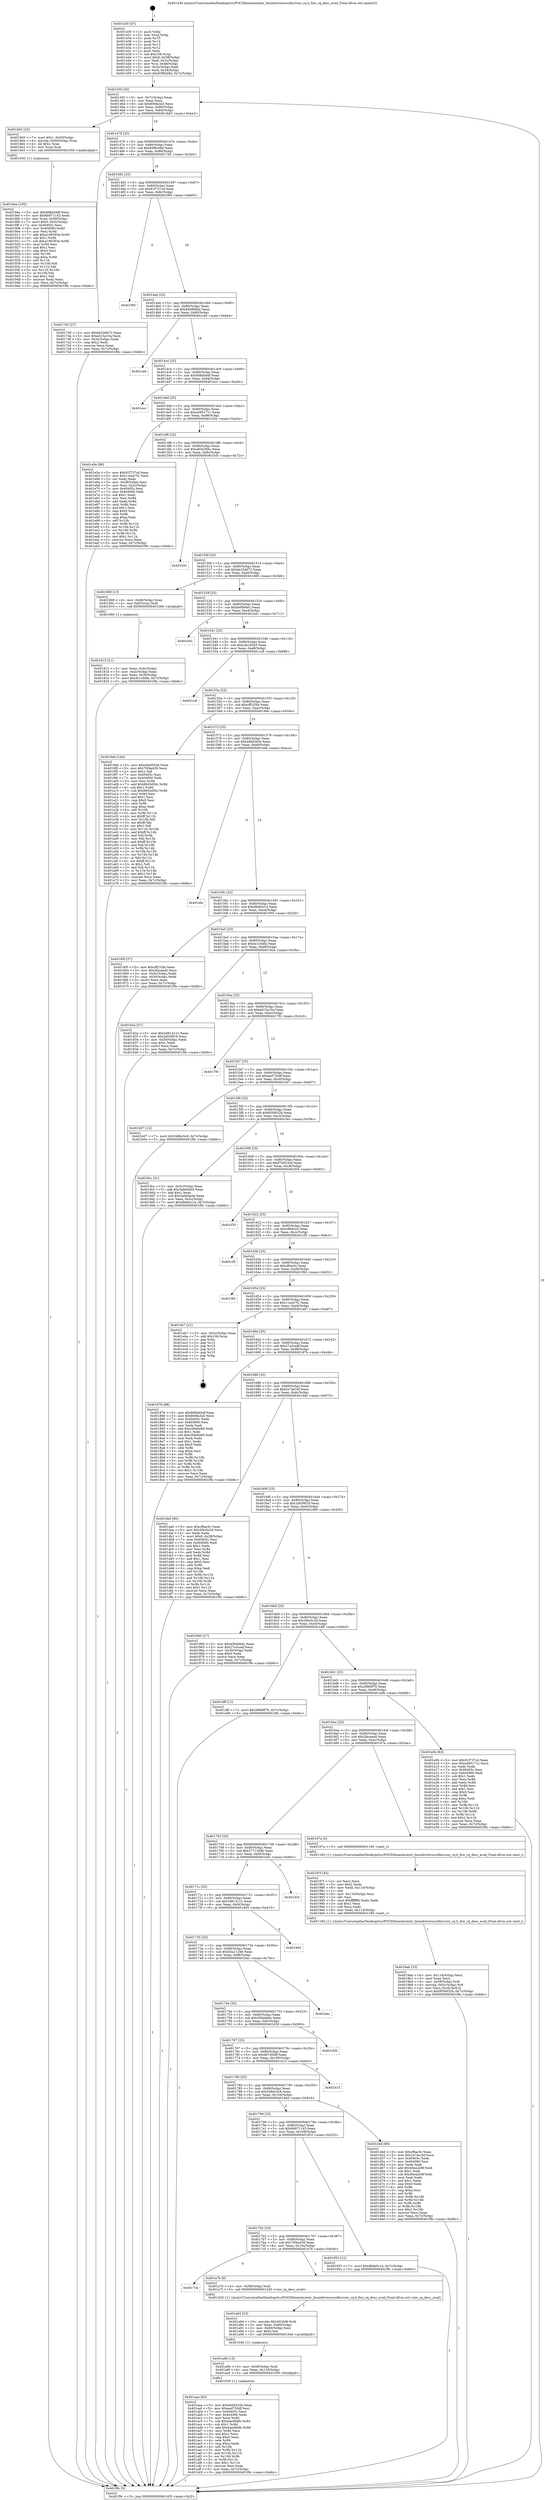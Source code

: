 digraph "0x401430" {
  label = "0x401430 (/mnt/c/Users/mathe/Desktop/tcc/POCII/binaries/extr_linuxdriversscsifnicvnic_rq.h_fnic_rq_desc_avail_Final-ollvm.out::main(0))"
  labelloc = "t"
  node[shape=record]

  Entry [label="",width=0.3,height=0.3,shape=circle,fillcolor=black,style=filled]
  "0x40145f" [label="{
     0x40145f [26]\l
     | [instrs]\l
     &nbsp;&nbsp;0x40145f \<+3\>: mov -0x7c(%rbp),%eax\l
     &nbsp;&nbsp;0x401462 \<+2\>: mov %eax,%ecx\l
     &nbsp;&nbsp;0x401464 \<+6\>: sub $0x806fa3a5,%ecx\l
     &nbsp;&nbsp;0x40146a \<+3\>: mov %eax,-0x80(%rbp)\l
     &nbsp;&nbsp;0x40146d \<+6\>: mov %ecx,-0x84(%rbp)\l
     &nbsp;&nbsp;0x401473 \<+6\>: je 00000000004018d3 \<main+0x4a3\>\l
  }"]
  "0x4018d3" [label="{
     0x4018d3 [23]\l
     | [instrs]\l
     &nbsp;&nbsp;0x4018d3 \<+7\>: movl $0x1,-0x50(%rbp)\l
     &nbsp;&nbsp;0x4018da \<+4\>: movslq -0x50(%rbp),%rax\l
     &nbsp;&nbsp;0x4018de \<+4\>: shl $0x2,%rax\l
     &nbsp;&nbsp;0x4018e2 \<+3\>: mov %rax,%rdi\l
     &nbsp;&nbsp;0x4018e5 \<+5\>: call 0000000000401050 \<malloc@plt\>\l
     | [calls]\l
     &nbsp;&nbsp;0x401050 \{1\} (unknown)\l
  }"]
  "0x401479" [label="{
     0x401479 [25]\l
     | [instrs]\l
     &nbsp;&nbsp;0x401479 \<+5\>: jmp 000000000040147e \<main+0x4e\>\l
     &nbsp;&nbsp;0x40147e \<+3\>: mov -0x80(%rbp),%eax\l
     &nbsp;&nbsp;0x401481 \<+5\>: sub $0x83f8cb8d,%eax\l
     &nbsp;&nbsp;0x401486 \<+6\>: mov %eax,-0x88(%rbp)\l
     &nbsp;&nbsp;0x40148c \<+6\>: je 00000000004017d5 \<main+0x3a5\>\l
  }"]
  Exit [label="",width=0.3,height=0.3,shape=circle,fillcolor=black,style=filled,peripheries=2]
  "0x4017d5" [label="{
     0x4017d5 [27]\l
     | [instrs]\l
     &nbsp;&nbsp;0x4017d5 \<+5\>: mov $0xbb33dd72,%eax\l
     &nbsp;&nbsp;0x4017da \<+5\>: mov $0xed15a10a,%ecx\l
     &nbsp;&nbsp;0x4017df \<+3\>: mov -0x34(%rbp),%edx\l
     &nbsp;&nbsp;0x4017e2 \<+3\>: cmp $0x2,%edx\l
     &nbsp;&nbsp;0x4017e5 \<+3\>: cmovne %ecx,%eax\l
     &nbsp;&nbsp;0x4017e8 \<+3\>: mov %eax,-0x7c(%rbp)\l
     &nbsp;&nbsp;0x4017eb \<+5\>: jmp 0000000000401f9c \<main+0xb6c\>\l
  }"]
  "0x401492" [label="{
     0x401492 [25]\l
     | [instrs]\l
     &nbsp;&nbsp;0x401492 \<+5\>: jmp 0000000000401497 \<main+0x67\>\l
     &nbsp;&nbsp;0x401497 \<+3\>: mov -0x80(%rbp),%eax\l
     &nbsp;&nbsp;0x40149a \<+5\>: sub $0x91f737cd,%eax\l
     &nbsp;&nbsp;0x40149f \<+6\>: mov %eax,-0x8c(%rbp)\l
     &nbsp;&nbsp;0x4014a5 \<+6\>: je 0000000000401f95 \<main+0xb65\>\l
  }"]
  "0x401f9c" [label="{
     0x401f9c [5]\l
     | [instrs]\l
     &nbsp;&nbsp;0x401f9c \<+5\>: jmp 000000000040145f \<main+0x2f\>\l
  }"]
  "0x401430" [label="{
     0x401430 [47]\l
     | [instrs]\l
     &nbsp;&nbsp;0x401430 \<+1\>: push %rbp\l
     &nbsp;&nbsp;0x401431 \<+3\>: mov %rsp,%rbp\l
     &nbsp;&nbsp;0x401434 \<+2\>: push %r15\l
     &nbsp;&nbsp;0x401436 \<+2\>: push %r14\l
     &nbsp;&nbsp;0x401438 \<+2\>: push %r13\l
     &nbsp;&nbsp;0x40143a \<+2\>: push %r12\l
     &nbsp;&nbsp;0x40143c \<+1\>: push %rbx\l
     &nbsp;&nbsp;0x40143d \<+7\>: sub $0x108,%rsp\l
     &nbsp;&nbsp;0x401444 \<+7\>: movl $0x0,-0x38(%rbp)\l
     &nbsp;&nbsp;0x40144b \<+3\>: mov %edi,-0x3c(%rbp)\l
     &nbsp;&nbsp;0x40144e \<+4\>: mov %rsi,-0x48(%rbp)\l
     &nbsp;&nbsp;0x401452 \<+3\>: mov -0x3c(%rbp),%edi\l
     &nbsp;&nbsp;0x401455 \<+3\>: mov %edi,-0x34(%rbp)\l
     &nbsp;&nbsp;0x401458 \<+7\>: movl $0x83f8cb8d,-0x7c(%rbp)\l
  }"]
  "0x401aaa" [label="{
     0x401aaa [93]\l
     | [instrs]\l
     &nbsp;&nbsp;0x401aaa \<+5\>: mov $0xd46d543e,%eax\l
     &nbsp;&nbsp;0x401aaf \<+5\>: mov $0xeed720df,%esi\l
     &nbsp;&nbsp;0x401ab4 \<+7\>: mov 0x40405c,%ecx\l
     &nbsp;&nbsp;0x401abb \<+7\>: mov 0x404060,%edx\l
     &nbsp;&nbsp;0x401ac2 \<+3\>: mov %ecx,%r8d\l
     &nbsp;&nbsp;0x401ac5 \<+7\>: sub $0x4aa46fdb,%r8d\l
     &nbsp;&nbsp;0x401acc \<+4\>: sub $0x1,%r8d\l
     &nbsp;&nbsp;0x401ad0 \<+7\>: add $0x4aa46fdb,%r8d\l
     &nbsp;&nbsp;0x401ad7 \<+4\>: imul %r8d,%ecx\l
     &nbsp;&nbsp;0x401adb \<+3\>: and $0x1,%ecx\l
     &nbsp;&nbsp;0x401ade \<+3\>: cmp $0x0,%ecx\l
     &nbsp;&nbsp;0x401ae1 \<+4\>: sete %r9b\l
     &nbsp;&nbsp;0x401ae5 \<+3\>: cmp $0xa,%edx\l
     &nbsp;&nbsp;0x401ae8 \<+4\>: setl %r10b\l
     &nbsp;&nbsp;0x401aec \<+3\>: mov %r9b,%r11b\l
     &nbsp;&nbsp;0x401aef \<+3\>: and %r10b,%r11b\l
     &nbsp;&nbsp;0x401af2 \<+3\>: xor %r10b,%r9b\l
     &nbsp;&nbsp;0x401af5 \<+3\>: or %r9b,%r11b\l
     &nbsp;&nbsp;0x401af8 \<+4\>: test $0x1,%r11b\l
     &nbsp;&nbsp;0x401afc \<+3\>: cmovne %esi,%eax\l
     &nbsp;&nbsp;0x401aff \<+3\>: mov %eax,-0x7c(%rbp)\l
     &nbsp;&nbsp;0x401b02 \<+5\>: jmp 0000000000401f9c \<main+0xb6c\>\l
  }"]
  "0x401f95" [label="{
     0x401f95\l
  }", style=dashed]
  "0x4014ab" [label="{
     0x4014ab [25]\l
     | [instrs]\l
     &nbsp;&nbsp;0x4014ab \<+5\>: jmp 00000000004014b0 \<main+0x80\>\l
     &nbsp;&nbsp;0x4014b0 \<+3\>: mov -0x80(%rbp),%eax\l
     &nbsp;&nbsp;0x4014b3 \<+5\>: sub $0x940d66dc,%eax\l
     &nbsp;&nbsp;0x4014b8 \<+6\>: mov %eax,-0x90(%rbp)\l
     &nbsp;&nbsp;0x4014be \<+6\>: je 0000000000401cd4 \<main+0x8a4\>\l
  }"]
  "0x401a9b" [label="{
     0x401a9b [15]\l
     | [instrs]\l
     &nbsp;&nbsp;0x401a9b \<+4\>: mov -0x58(%rbp),%rdi\l
     &nbsp;&nbsp;0x401a9f \<+6\>: mov %eax,-0x118(%rbp)\l
     &nbsp;&nbsp;0x401aa5 \<+5\>: call 0000000000401030 \<free@plt\>\l
     | [calls]\l
     &nbsp;&nbsp;0x401030 \{1\} (unknown)\l
  }"]
  "0x401cd4" [label="{
     0x401cd4\l
  }", style=dashed]
  "0x4014c4" [label="{
     0x4014c4 [25]\l
     | [instrs]\l
     &nbsp;&nbsp;0x4014c4 \<+5\>: jmp 00000000004014c9 \<main+0x99\>\l
     &nbsp;&nbsp;0x4014c9 \<+3\>: mov -0x80(%rbp),%eax\l
     &nbsp;&nbsp;0x4014cc \<+5\>: sub $0x9d8dd4df,%eax\l
     &nbsp;&nbsp;0x4014d1 \<+6\>: mov %eax,-0x94(%rbp)\l
     &nbsp;&nbsp;0x4014d7 \<+6\>: je 0000000000401ecc \<main+0xa9c\>\l
  }"]
  "0x401a84" [label="{
     0x401a84 [23]\l
     | [instrs]\l
     &nbsp;&nbsp;0x401a84 \<+10\>: movabs $0x4020d6,%rdi\l
     &nbsp;&nbsp;0x401a8e \<+3\>: mov %eax,-0x60(%rbp)\l
     &nbsp;&nbsp;0x401a91 \<+3\>: mov -0x60(%rbp),%esi\l
     &nbsp;&nbsp;0x401a94 \<+2\>: mov $0x0,%al\l
     &nbsp;&nbsp;0x401a96 \<+5\>: call 0000000000401040 \<printf@plt\>\l
     | [calls]\l
     &nbsp;&nbsp;0x401040 \{1\} (unknown)\l
  }"]
  "0x401ecc" [label="{
     0x401ecc\l
  }", style=dashed]
  "0x4014dd" [label="{
     0x4014dd [25]\l
     | [instrs]\l
     &nbsp;&nbsp;0x4014dd \<+5\>: jmp 00000000004014e2 \<main+0xb2\>\l
     &nbsp;&nbsp;0x4014e2 \<+3\>: mov -0x80(%rbp),%eax\l
     &nbsp;&nbsp;0x4014e5 \<+5\>: sub $0xa585171c,%eax\l
     &nbsp;&nbsp;0x4014ea \<+6\>: mov %eax,-0x98(%rbp)\l
     &nbsp;&nbsp;0x4014f0 \<+6\>: je 0000000000401e5e \<main+0xa2e\>\l
  }"]
  "0x4017cb" [label="{
     0x4017cb\l
  }", style=dashed]
  "0x401e5e" [label="{
     0x401e5e [89]\l
     | [instrs]\l
     &nbsp;&nbsp;0x401e5e \<+5\>: mov $0x91f737cd,%eax\l
     &nbsp;&nbsp;0x401e63 \<+5\>: mov $0x11ea47f1,%ecx\l
     &nbsp;&nbsp;0x401e68 \<+2\>: xor %edx,%edx\l
     &nbsp;&nbsp;0x401e6a \<+3\>: mov -0x38(%rbp),%esi\l
     &nbsp;&nbsp;0x401e6d \<+3\>: mov %esi,-0x2c(%rbp)\l
     &nbsp;&nbsp;0x401e70 \<+7\>: mov 0x40405c,%esi\l
     &nbsp;&nbsp;0x401e77 \<+7\>: mov 0x404060,%edi\l
     &nbsp;&nbsp;0x401e7e \<+3\>: sub $0x1,%edx\l
     &nbsp;&nbsp;0x401e81 \<+3\>: mov %esi,%r8d\l
     &nbsp;&nbsp;0x401e84 \<+3\>: add %edx,%r8d\l
     &nbsp;&nbsp;0x401e87 \<+4\>: imul %r8d,%esi\l
     &nbsp;&nbsp;0x401e8b \<+3\>: and $0x1,%esi\l
     &nbsp;&nbsp;0x401e8e \<+3\>: cmp $0x0,%esi\l
     &nbsp;&nbsp;0x401e91 \<+4\>: sete %r9b\l
     &nbsp;&nbsp;0x401e95 \<+3\>: cmp $0xa,%edi\l
     &nbsp;&nbsp;0x401e98 \<+4\>: setl %r10b\l
     &nbsp;&nbsp;0x401e9c \<+3\>: mov %r9b,%r11b\l
     &nbsp;&nbsp;0x401e9f \<+3\>: and %r10b,%r11b\l
     &nbsp;&nbsp;0x401ea2 \<+3\>: xor %r10b,%r9b\l
     &nbsp;&nbsp;0x401ea5 \<+3\>: or %r9b,%r11b\l
     &nbsp;&nbsp;0x401ea8 \<+4\>: test $0x1,%r11b\l
     &nbsp;&nbsp;0x401eac \<+3\>: cmovne %ecx,%eax\l
     &nbsp;&nbsp;0x401eaf \<+3\>: mov %eax,-0x7c(%rbp)\l
     &nbsp;&nbsp;0x401eb2 \<+5\>: jmp 0000000000401f9c \<main+0xb6c\>\l
  }"]
  "0x4014f6" [label="{
     0x4014f6 [25]\l
     | [instrs]\l
     &nbsp;&nbsp;0x4014f6 \<+5\>: jmp 00000000004014fb \<main+0xcb\>\l
     &nbsp;&nbsp;0x4014fb \<+3\>: mov -0x80(%rbp),%eax\l
     &nbsp;&nbsp;0x4014fe \<+5\>: sub $0xa83b266c,%eax\l
     &nbsp;&nbsp;0x401503 \<+6\>: mov %eax,-0x9c(%rbp)\l
     &nbsp;&nbsp;0x401509 \<+6\>: je 0000000000401b5c \<main+0x72c\>\l
  }"]
  "0x401a7b" [label="{
     0x401a7b [9]\l
     | [instrs]\l
     &nbsp;&nbsp;0x401a7b \<+4\>: mov -0x58(%rbp),%rdi\l
     &nbsp;&nbsp;0x401a7f \<+5\>: call 0000000000401420 \<vnic_rq_desc_avail\>\l
     | [calls]\l
     &nbsp;&nbsp;0x401420 \{1\} (/mnt/c/Users/mathe/Desktop/tcc/POCII/binaries/extr_linuxdriversscsifnicvnic_rq.h_fnic_rq_desc_avail_Final-ollvm.out::vnic_rq_desc_avail)\l
  }"]
  "0x401b5c" [label="{
     0x401b5c\l
  }", style=dashed]
  "0x40150f" [label="{
     0x40150f [25]\l
     | [instrs]\l
     &nbsp;&nbsp;0x40150f \<+5\>: jmp 0000000000401514 \<main+0xe4\>\l
     &nbsp;&nbsp;0x401514 \<+3\>: mov -0x80(%rbp),%eax\l
     &nbsp;&nbsp;0x401517 \<+5\>: sub $0xbb33dd72,%eax\l
     &nbsp;&nbsp;0x40151c \<+6\>: mov %eax,-0xa0(%rbp)\l
     &nbsp;&nbsp;0x401522 \<+6\>: je 0000000000401808 \<main+0x3d8\>\l
  }"]
  "0x4019ab" [label="{
     0x4019ab [33]\l
     | [instrs]\l
     &nbsp;&nbsp;0x4019ab \<+6\>: mov -0x114(%rbp),%ecx\l
     &nbsp;&nbsp;0x4019b1 \<+3\>: imul %eax,%ecx\l
     &nbsp;&nbsp;0x4019b4 \<+4\>: mov -0x58(%rbp),%rdi\l
     &nbsp;&nbsp;0x4019b8 \<+4\>: movslq -0x5c(%rbp),%r8\l
     &nbsp;&nbsp;0x4019bc \<+4\>: mov %ecx,(%rdi,%r8,4)\l
     &nbsp;&nbsp;0x4019c0 \<+7\>: movl $0xf050632b,-0x7c(%rbp)\l
     &nbsp;&nbsp;0x4019c7 \<+5\>: jmp 0000000000401f9c \<main+0xb6c\>\l
  }"]
  "0x401808" [label="{
     0x401808 [13]\l
     | [instrs]\l
     &nbsp;&nbsp;0x401808 \<+4\>: mov -0x48(%rbp),%rax\l
     &nbsp;&nbsp;0x40180c \<+4\>: mov 0x8(%rax),%rdi\l
     &nbsp;&nbsp;0x401810 \<+5\>: call 0000000000401060 \<atoi@plt\>\l
     | [calls]\l
     &nbsp;&nbsp;0x401060 \{1\} (unknown)\l
  }"]
  "0x401528" [label="{
     0x401528 [25]\l
     | [instrs]\l
     &nbsp;&nbsp;0x401528 \<+5\>: jmp 000000000040152d \<main+0xfd\>\l
     &nbsp;&nbsp;0x40152d \<+3\>: mov -0x80(%rbp),%eax\l
     &nbsp;&nbsp;0x401530 \<+5\>: sub $0xbef684e1,%eax\l
     &nbsp;&nbsp;0x401535 \<+6\>: mov %eax,-0xa4(%rbp)\l
     &nbsp;&nbsp;0x40153b \<+6\>: je 0000000000401b41 \<main+0x711\>\l
  }"]
  "0x401815" [label="{
     0x401815 [21]\l
     | [instrs]\l
     &nbsp;&nbsp;0x401815 \<+3\>: mov %eax,-0x4c(%rbp)\l
     &nbsp;&nbsp;0x401818 \<+3\>: mov -0x4c(%rbp),%eax\l
     &nbsp;&nbsp;0x40181b \<+3\>: mov %eax,-0x30(%rbp)\l
     &nbsp;&nbsp;0x40181e \<+7\>: movl $0xdc1c0dfa,-0x7c(%rbp)\l
     &nbsp;&nbsp;0x401825 \<+5\>: jmp 0000000000401f9c \<main+0xb6c\>\l
  }"]
  "0x40197f" [label="{
     0x40197f [44]\l
     | [instrs]\l
     &nbsp;&nbsp;0x40197f \<+2\>: xor %ecx,%ecx\l
     &nbsp;&nbsp;0x401981 \<+5\>: mov $0x2,%edx\l
     &nbsp;&nbsp;0x401986 \<+6\>: mov %edx,-0x110(%rbp)\l
     &nbsp;&nbsp;0x40198c \<+1\>: cltd\l
     &nbsp;&nbsp;0x40198d \<+6\>: mov -0x110(%rbp),%esi\l
     &nbsp;&nbsp;0x401993 \<+2\>: idiv %esi\l
     &nbsp;&nbsp;0x401995 \<+6\>: imul $0xfffffffe,%edx,%edx\l
     &nbsp;&nbsp;0x40199b \<+3\>: sub $0x1,%ecx\l
     &nbsp;&nbsp;0x40199e \<+2\>: sub %ecx,%edx\l
     &nbsp;&nbsp;0x4019a0 \<+6\>: mov %edx,-0x114(%rbp)\l
     &nbsp;&nbsp;0x4019a6 \<+5\>: call 0000000000401160 \<next_i\>\l
     | [calls]\l
     &nbsp;&nbsp;0x401160 \{1\} (/mnt/c/Users/mathe/Desktop/tcc/POCII/binaries/extr_linuxdriversscsifnicvnic_rq.h_fnic_rq_desc_avail_Final-ollvm.out::next_i)\l
  }"]
  "0x401b41" [label="{
     0x401b41\l
  }", style=dashed]
  "0x401541" [label="{
     0x401541 [25]\l
     | [instrs]\l
     &nbsp;&nbsp;0x401541 \<+5\>: jmp 0000000000401546 \<main+0x116\>\l
     &nbsp;&nbsp;0x401546 \<+3\>: mov -0x80(%rbp),%eax\l
     &nbsp;&nbsp;0x401549 \<+5\>: sub $0xcda182e5,%eax\l
     &nbsp;&nbsp;0x40154e \<+6\>: mov %eax,-0xa8(%rbp)\l
     &nbsp;&nbsp;0x401554 \<+6\>: je 0000000000401cc8 \<main+0x898\>\l
  }"]
  "0x4017b2" [label="{
     0x4017b2 [25]\l
     | [instrs]\l
     &nbsp;&nbsp;0x4017b2 \<+5\>: jmp 00000000004017b7 \<main+0x387\>\l
     &nbsp;&nbsp;0x4017b7 \<+3\>: mov -0x80(%rbp),%eax\l
     &nbsp;&nbsp;0x4017ba \<+5\>: sub $0x70f4e439,%eax\l
     &nbsp;&nbsp;0x4017bf \<+6\>: mov %eax,-0x10c(%rbp)\l
     &nbsp;&nbsp;0x4017c5 \<+6\>: je 0000000000401a7b \<main+0x64b\>\l
  }"]
  "0x401cc8" [label="{
     0x401cc8\l
  }", style=dashed]
  "0x40155a" [label="{
     0x40155a [25]\l
     | [instrs]\l
     &nbsp;&nbsp;0x40155a \<+5\>: jmp 000000000040155f \<main+0x12f\>\l
     &nbsp;&nbsp;0x40155f \<+3\>: mov -0x80(%rbp),%eax\l
     &nbsp;&nbsp;0x401562 \<+5\>: sub $0xcff233fa,%eax\l
     &nbsp;&nbsp;0x401567 \<+6\>: mov %eax,-0xac(%rbp)\l
     &nbsp;&nbsp;0x40156d \<+6\>: je 00000000004019eb \<main+0x5bb\>\l
  }"]
  "0x401953" [label="{
     0x401953 [12]\l
     | [instrs]\l
     &nbsp;&nbsp;0x401953 \<+7\>: movl $0xd8de0c14,-0x7c(%rbp)\l
     &nbsp;&nbsp;0x40195a \<+5\>: jmp 0000000000401f9c \<main+0xb6c\>\l
  }"]
  "0x4019eb" [label="{
     0x4019eb [144]\l
     | [instrs]\l
     &nbsp;&nbsp;0x4019eb \<+5\>: mov $0xd46d543e,%eax\l
     &nbsp;&nbsp;0x4019f0 \<+5\>: mov $0x70f4e439,%ecx\l
     &nbsp;&nbsp;0x4019f5 \<+2\>: mov $0x1,%dl\l
     &nbsp;&nbsp;0x4019f7 \<+7\>: mov 0x40405c,%esi\l
     &nbsp;&nbsp;0x4019fe \<+7\>: mov 0x404060,%edi\l
     &nbsp;&nbsp;0x401a05 \<+3\>: mov %esi,%r8d\l
     &nbsp;&nbsp;0x401a08 \<+7\>: add $0x8845d50c,%r8d\l
     &nbsp;&nbsp;0x401a0f \<+4\>: sub $0x1,%r8d\l
     &nbsp;&nbsp;0x401a13 \<+7\>: sub $0x8845d50c,%r8d\l
     &nbsp;&nbsp;0x401a1a \<+4\>: imul %r8d,%esi\l
     &nbsp;&nbsp;0x401a1e \<+3\>: and $0x1,%esi\l
     &nbsp;&nbsp;0x401a21 \<+3\>: cmp $0x0,%esi\l
     &nbsp;&nbsp;0x401a24 \<+4\>: sete %r9b\l
     &nbsp;&nbsp;0x401a28 \<+3\>: cmp $0xa,%edi\l
     &nbsp;&nbsp;0x401a2b \<+4\>: setl %r10b\l
     &nbsp;&nbsp;0x401a2f \<+3\>: mov %r9b,%r11b\l
     &nbsp;&nbsp;0x401a32 \<+4\>: xor $0xff,%r11b\l
     &nbsp;&nbsp;0x401a36 \<+3\>: mov %r10b,%bl\l
     &nbsp;&nbsp;0x401a39 \<+3\>: xor $0xff,%bl\l
     &nbsp;&nbsp;0x401a3c \<+3\>: xor $0x1,%dl\l
     &nbsp;&nbsp;0x401a3f \<+3\>: mov %r11b,%r14b\l
     &nbsp;&nbsp;0x401a42 \<+4\>: and $0xff,%r14b\l
     &nbsp;&nbsp;0x401a46 \<+3\>: and %dl,%r9b\l
     &nbsp;&nbsp;0x401a49 \<+3\>: mov %bl,%r15b\l
     &nbsp;&nbsp;0x401a4c \<+4\>: and $0xff,%r15b\l
     &nbsp;&nbsp;0x401a50 \<+3\>: and %dl,%r10b\l
     &nbsp;&nbsp;0x401a53 \<+3\>: or %r9b,%r14b\l
     &nbsp;&nbsp;0x401a56 \<+3\>: or %r10b,%r15b\l
     &nbsp;&nbsp;0x401a59 \<+3\>: xor %r15b,%r14b\l
     &nbsp;&nbsp;0x401a5c \<+3\>: or %bl,%r11b\l
     &nbsp;&nbsp;0x401a5f \<+4\>: xor $0xff,%r11b\l
     &nbsp;&nbsp;0x401a63 \<+3\>: or $0x1,%dl\l
     &nbsp;&nbsp;0x401a66 \<+3\>: and %dl,%r11b\l
     &nbsp;&nbsp;0x401a69 \<+3\>: or %r11b,%r14b\l
     &nbsp;&nbsp;0x401a6c \<+4\>: test $0x1,%r14b\l
     &nbsp;&nbsp;0x401a70 \<+3\>: cmovne %ecx,%eax\l
     &nbsp;&nbsp;0x401a73 \<+3\>: mov %eax,-0x7c(%rbp)\l
     &nbsp;&nbsp;0x401a76 \<+5\>: jmp 0000000000401f9c \<main+0xb6c\>\l
  }"]
  "0x401573" [label="{
     0x401573 [25]\l
     | [instrs]\l
     &nbsp;&nbsp;0x401573 \<+5\>: jmp 0000000000401578 \<main+0x148\>\l
     &nbsp;&nbsp;0x401578 \<+3\>: mov -0x80(%rbp),%eax\l
     &nbsp;&nbsp;0x40157b \<+5\>: sub $0xd46d543e,%eax\l
     &nbsp;&nbsp;0x401580 \<+6\>: mov %eax,-0xb0(%rbp)\l
     &nbsp;&nbsp;0x401586 \<+6\>: je 0000000000401efa \<main+0xaca\>\l
  }"]
  "0x401799" [label="{
     0x401799 [25]\l
     | [instrs]\l
     &nbsp;&nbsp;0x401799 \<+5\>: jmp 000000000040179e \<main+0x36e\>\l
     &nbsp;&nbsp;0x40179e \<+3\>: mov -0x80(%rbp),%eax\l
     &nbsp;&nbsp;0x4017a1 \<+5\>: sub $0x6b971143,%eax\l
     &nbsp;&nbsp;0x4017a6 \<+6\>: mov %eax,-0x108(%rbp)\l
     &nbsp;&nbsp;0x4017ac \<+6\>: je 0000000000401953 \<main+0x523\>\l
  }"]
  "0x401efa" [label="{
     0x401efa\l
  }", style=dashed]
  "0x40158c" [label="{
     0x40158c [25]\l
     | [instrs]\l
     &nbsp;&nbsp;0x40158c \<+5\>: jmp 0000000000401591 \<main+0x161\>\l
     &nbsp;&nbsp;0x401591 \<+3\>: mov -0x80(%rbp),%eax\l
     &nbsp;&nbsp;0x401594 \<+5\>: sub $0xd8de0c14,%eax\l
     &nbsp;&nbsp;0x401599 \<+6\>: mov %eax,-0xb4(%rbp)\l
     &nbsp;&nbsp;0x40159f \<+6\>: je 000000000040195f \<main+0x52f\>\l
  }"]
  "0x401d4d" [label="{
     0x401d4d [88]\l
     | [instrs]\l
     &nbsp;&nbsp;0x401d4d \<+5\>: mov $0xcf6ac0c,%eax\l
     &nbsp;&nbsp;0x401d52 \<+5\>: mov $0x2a74e1bf,%ecx\l
     &nbsp;&nbsp;0x401d57 \<+7\>: mov 0x40405c,%edx\l
     &nbsp;&nbsp;0x401d5e \<+7\>: mov 0x404060,%esi\l
     &nbsp;&nbsp;0x401d65 \<+2\>: mov %edx,%edi\l
     &nbsp;&nbsp;0x401d67 \<+6\>: add $0x40ea2e9f,%edi\l
     &nbsp;&nbsp;0x401d6d \<+3\>: sub $0x1,%edi\l
     &nbsp;&nbsp;0x401d70 \<+6\>: sub $0x40ea2e9f,%edi\l
     &nbsp;&nbsp;0x401d76 \<+3\>: imul %edi,%edx\l
     &nbsp;&nbsp;0x401d79 \<+3\>: and $0x1,%edx\l
     &nbsp;&nbsp;0x401d7c \<+3\>: cmp $0x0,%edx\l
     &nbsp;&nbsp;0x401d7f \<+4\>: sete %r8b\l
     &nbsp;&nbsp;0x401d83 \<+3\>: cmp $0xa,%esi\l
     &nbsp;&nbsp;0x401d86 \<+4\>: setl %r9b\l
     &nbsp;&nbsp;0x401d8a \<+3\>: mov %r8b,%r10b\l
     &nbsp;&nbsp;0x401d8d \<+3\>: and %r9b,%r10b\l
     &nbsp;&nbsp;0x401d90 \<+3\>: xor %r9b,%r8b\l
     &nbsp;&nbsp;0x401d93 \<+3\>: or %r8b,%r10b\l
     &nbsp;&nbsp;0x401d96 \<+4\>: test $0x1,%r10b\l
     &nbsp;&nbsp;0x401d9a \<+3\>: cmovne %ecx,%eax\l
     &nbsp;&nbsp;0x401d9d \<+3\>: mov %eax,-0x7c(%rbp)\l
     &nbsp;&nbsp;0x401da0 \<+5\>: jmp 0000000000401f9c \<main+0xb6c\>\l
  }"]
  "0x40195f" [label="{
     0x40195f [27]\l
     | [instrs]\l
     &nbsp;&nbsp;0x40195f \<+5\>: mov $0xcff233fa,%eax\l
     &nbsp;&nbsp;0x401964 \<+5\>: mov $0x2facaea0,%ecx\l
     &nbsp;&nbsp;0x401969 \<+3\>: mov -0x5c(%rbp),%edx\l
     &nbsp;&nbsp;0x40196c \<+3\>: cmp -0x50(%rbp),%edx\l
     &nbsp;&nbsp;0x40196f \<+3\>: cmovl %ecx,%eax\l
     &nbsp;&nbsp;0x401972 \<+3\>: mov %eax,-0x7c(%rbp)\l
     &nbsp;&nbsp;0x401975 \<+5\>: jmp 0000000000401f9c \<main+0xb6c\>\l
  }"]
  "0x4015a5" [label="{
     0x4015a5 [25]\l
     | [instrs]\l
     &nbsp;&nbsp;0x4015a5 \<+5\>: jmp 00000000004015aa \<main+0x17a\>\l
     &nbsp;&nbsp;0x4015aa \<+3\>: mov -0x80(%rbp),%eax\l
     &nbsp;&nbsp;0x4015ad \<+5\>: sub $0xdc1c0dfa,%eax\l
     &nbsp;&nbsp;0x4015b2 \<+6\>: mov %eax,-0xb8(%rbp)\l
     &nbsp;&nbsp;0x4015b8 \<+6\>: je 000000000040182a \<main+0x3fa\>\l
  }"]
  "0x401780" [label="{
     0x401780 [25]\l
     | [instrs]\l
     &nbsp;&nbsp;0x401780 \<+5\>: jmp 0000000000401785 \<main+0x355\>\l
     &nbsp;&nbsp;0x401785 \<+3\>: mov -0x80(%rbp),%eax\l
     &nbsp;&nbsp;0x401788 \<+5\>: sub $0x548bc5c8,%eax\l
     &nbsp;&nbsp;0x40178d \<+6\>: mov %eax,-0x104(%rbp)\l
     &nbsp;&nbsp;0x401793 \<+6\>: je 0000000000401d4d \<main+0x91d\>\l
  }"]
  "0x40182a" [label="{
     0x40182a [27]\l
     | [instrs]\l
     &nbsp;&nbsp;0x40182a \<+5\>: mov $0x3d814121,%eax\l
     &nbsp;&nbsp;0x40182f \<+5\>: mov $0x2d038f19,%ecx\l
     &nbsp;&nbsp;0x401834 \<+3\>: mov -0x30(%rbp),%edx\l
     &nbsp;&nbsp;0x401837 \<+3\>: cmp $0x1,%edx\l
     &nbsp;&nbsp;0x40183a \<+3\>: cmovl %ecx,%eax\l
     &nbsp;&nbsp;0x40183d \<+3\>: mov %eax,-0x7c(%rbp)\l
     &nbsp;&nbsp;0x401840 \<+5\>: jmp 0000000000401f9c \<main+0xb6c\>\l
  }"]
  "0x4015be" [label="{
     0x4015be [25]\l
     | [instrs]\l
     &nbsp;&nbsp;0x4015be \<+5\>: jmp 00000000004015c3 \<main+0x193\>\l
     &nbsp;&nbsp;0x4015c3 \<+3\>: mov -0x80(%rbp),%eax\l
     &nbsp;&nbsp;0x4015c6 \<+5\>: sub $0xed15a10a,%eax\l
     &nbsp;&nbsp;0x4015cb \<+6\>: mov %eax,-0xbc(%rbp)\l
     &nbsp;&nbsp;0x4015d1 \<+6\>: je 00000000004017f0 \<main+0x3c0\>\l
  }"]
  "0x401b13" [label="{
     0x401b13\l
  }", style=dashed]
  "0x4017f0" [label="{
     0x4017f0\l
  }", style=dashed]
  "0x4015d7" [label="{
     0x4015d7 [25]\l
     | [instrs]\l
     &nbsp;&nbsp;0x4015d7 \<+5\>: jmp 00000000004015dc \<main+0x1ac\>\l
     &nbsp;&nbsp;0x4015dc \<+3\>: mov -0x80(%rbp),%eax\l
     &nbsp;&nbsp;0x4015df \<+5\>: sub $0xeed720df,%eax\l
     &nbsp;&nbsp;0x4015e4 \<+6\>: mov %eax,-0xc0(%rbp)\l
     &nbsp;&nbsp;0x4015ea \<+6\>: je 0000000000401b07 \<main+0x6d7\>\l
  }"]
  "0x401767" [label="{
     0x401767 [25]\l
     | [instrs]\l
     &nbsp;&nbsp;0x401767 \<+5\>: jmp 000000000040176c \<main+0x33c\>\l
     &nbsp;&nbsp;0x40176c \<+3\>: mov -0x80(%rbp),%eax\l
     &nbsp;&nbsp;0x40176f \<+5\>: sub $0x4674f28f,%eax\l
     &nbsp;&nbsp;0x401774 \<+6\>: mov %eax,-0x100(%rbp)\l
     &nbsp;&nbsp;0x40177a \<+6\>: je 0000000000401b13 \<main+0x6e3\>\l
  }"]
  "0x401b07" [label="{
     0x401b07 [12]\l
     | [instrs]\l
     &nbsp;&nbsp;0x401b07 \<+7\>: movl $0x548bc5c8,-0x7c(%rbp)\l
     &nbsp;&nbsp;0x401b0e \<+5\>: jmp 0000000000401f9c \<main+0xb6c\>\l
  }"]
  "0x4015f0" [label="{
     0x4015f0 [25]\l
     | [instrs]\l
     &nbsp;&nbsp;0x4015f0 \<+5\>: jmp 00000000004015f5 \<main+0x1c5\>\l
     &nbsp;&nbsp;0x4015f5 \<+3\>: mov -0x80(%rbp),%eax\l
     &nbsp;&nbsp;0x4015f8 \<+5\>: sub $0xf050632b,%eax\l
     &nbsp;&nbsp;0x4015fd \<+6\>: mov %eax,-0xc4(%rbp)\l
     &nbsp;&nbsp;0x401603 \<+6\>: je 00000000004019cc \<main+0x59c\>\l
  }"]
  "0x401d30" [label="{
     0x401d30\l
  }", style=dashed]
  "0x4019cc" [label="{
     0x4019cc [31]\l
     | [instrs]\l
     &nbsp;&nbsp;0x4019cc \<+3\>: mov -0x5c(%rbp),%eax\l
     &nbsp;&nbsp;0x4019cf \<+5\>: add $0x3a6b0a0d,%eax\l
     &nbsp;&nbsp;0x4019d4 \<+3\>: add $0x1,%eax\l
     &nbsp;&nbsp;0x4019d7 \<+5\>: sub $0x3a6b0a0d,%eax\l
     &nbsp;&nbsp;0x4019dc \<+3\>: mov %eax,-0x5c(%rbp)\l
     &nbsp;&nbsp;0x4019df \<+7\>: movl $0xd8de0c14,-0x7c(%rbp)\l
     &nbsp;&nbsp;0x4019e6 \<+5\>: jmp 0000000000401f9c \<main+0xb6c\>\l
  }"]
  "0x401609" [label="{
     0x401609 [25]\l
     | [instrs]\l
     &nbsp;&nbsp;0x401609 \<+5\>: jmp 000000000040160e \<main+0x1de\>\l
     &nbsp;&nbsp;0x40160e \<+3\>: mov -0x80(%rbp),%eax\l
     &nbsp;&nbsp;0x401611 \<+5\>: sub $0xf7b923cd,%eax\l
     &nbsp;&nbsp;0x401616 \<+6\>: mov %eax,-0xc8(%rbp)\l
     &nbsp;&nbsp;0x40161c \<+6\>: je 0000000000401f35 \<main+0xb05\>\l
  }"]
  "0x40174e" [label="{
     0x40174e [25]\l
     | [instrs]\l
     &nbsp;&nbsp;0x40174e \<+5\>: jmp 0000000000401753 \<main+0x323\>\l
     &nbsp;&nbsp;0x401753 \<+3\>: mov -0x80(%rbp),%eax\l
     &nbsp;&nbsp;0x401756 \<+5\>: sub $0x45bdde6c,%eax\l
     &nbsp;&nbsp;0x40175b \<+6\>: mov %eax,-0xfc(%rbp)\l
     &nbsp;&nbsp;0x401761 \<+6\>: je 0000000000401d30 \<main+0x900\>\l
  }"]
  "0x401f35" [label="{
     0x401f35\l
  }", style=dashed]
  "0x401622" [label="{
     0x401622 [25]\l
     | [instrs]\l
     &nbsp;&nbsp;0x401622 \<+5\>: jmp 0000000000401627 \<main+0x1f7\>\l
     &nbsp;&nbsp;0x401627 \<+3\>: mov -0x80(%rbp),%eax\l
     &nbsp;&nbsp;0x40162a \<+5\>: sub $0xc884c2d,%eax\l
     &nbsp;&nbsp;0x40162f \<+6\>: mov %eax,-0xcc(%rbp)\l
     &nbsp;&nbsp;0x401635 \<+6\>: je 0000000000401cf5 \<main+0x8c5\>\l
  }"]
  "0x401bec" [label="{
     0x401bec\l
  }", style=dashed]
  "0x401cf5" [label="{
     0x401cf5\l
  }", style=dashed]
  "0x40163b" [label="{
     0x40163b [25]\l
     | [instrs]\l
     &nbsp;&nbsp;0x40163b \<+5\>: jmp 0000000000401640 \<main+0x210\>\l
     &nbsp;&nbsp;0x401640 \<+3\>: mov -0x80(%rbp),%eax\l
     &nbsp;&nbsp;0x401643 \<+5\>: sub $0xcf6ac0c,%eax\l
     &nbsp;&nbsp;0x401648 \<+6\>: mov %eax,-0xd0(%rbp)\l
     &nbsp;&nbsp;0x40164e \<+6\>: je 0000000000401f82 \<main+0xb52\>\l
  }"]
  "0x401735" [label="{
     0x401735 [25]\l
     | [instrs]\l
     &nbsp;&nbsp;0x401735 \<+5\>: jmp 000000000040173a \<main+0x30a\>\l
     &nbsp;&nbsp;0x40173a \<+3\>: mov -0x80(%rbp),%eax\l
     &nbsp;&nbsp;0x40173d \<+5\>: sub $0x45a11246,%eax\l
     &nbsp;&nbsp;0x401742 \<+6\>: mov %eax,-0xf8(%rbp)\l
     &nbsp;&nbsp;0x401748 \<+6\>: je 0000000000401bec \<main+0x7bc\>\l
  }"]
  "0x401f82" [label="{
     0x401f82\l
  }", style=dashed]
  "0x401654" [label="{
     0x401654 [25]\l
     | [instrs]\l
     &nbsp;&nbsp;0x401654 \<+5\>: jmp 0000000000401659 \<main+0x229\>\l
     &nbsp;&nbsp;0x401659 \<+3\>: mov -0x80(%rbp),%eax\l
     &nbsp;&nbsp;0x40165c \<+5\>: sub $0x11ea47f1,%eax\l
     &nbsp;&nbsp;0x401661 \<+6\>: mov %eax,-0xd4(%rbp)\l
     &nbsp;&nbsp;0x401667 \<+6\>: je 0000000000401eb7 \<main+0xa87\>\l
  }"]
  "0x401845" [label="{
     0x401845\l
  }", style=dashed]
  "0x401eb7" [label="{
     0x401eb7 [21]\l
     | [instrs]\l
     &nbsp;&nbsp;0x401eb7 \<+3\>: mov -0x2c(%rbp),%eax\l
     &nbsp;&nbsp;0x401eba \<+7\>: add $0x108,%rsp\l
     &nbsp;&nbsp;0x401ec1 \<+1\>: pop %rbx\l
     &nbsp;&nbsp;0x401ec2 \<+2\>: pop %r12\l
     &nbsp;&nbsp;0x401ec4 \<+2\>: pop %r13\l
     &nbsp;&nbsp;0x401ec6 \<+2\>: pop %r14\l
     &nbsp;&nbsp;0x401ec8 \<+2\>: pop %r15\l
     &nbsp;&nbsp;0x401eca \<+1\>: pop %rbp\l
     &nbsp;&nbsp;0x401ecb \<+1\>: ret\l
  }"]
  "0x40166d" [label="{
     0x40166d [25]\l
     | [instrs]\l
     &nbsp;&nbsp;0x40166d \<+5\>: jmp 0000000000401672 \<main+0x242\>\l
     &nbsp;&nbsp;0x401672 \<+3\>: mov -0x80(%rbp),%eax\l
     &nbsp;&nbsp;0x401675 \<+5\>: sub $0x27a3cadf,%eax\l
     &nbsp;&nbsp;0x40167a \<+6\>: mov %eax,-0xd8(%rbp)\l
     &nbsp;&nbsp;0x401680 \<+6\>: je 000000000040187b \<main+0x44b\>\l
  }"]
  "0x40171c" [label="{
     0x40171c [25]\l
     | [instrs]\l
     &nbsp;&nbsp;0x40171c \<+5\>: jmp 0000000000401721 \<main+0x2f1\>\l
     &nbsp;&nbsp;0x401721 \<+3\>: mov -0x80(%rbp),%eax\l
     &nbsp;&nbsp;0x401724 \<+5\>: sub $0x3d814121,%eax\l
     &nbsp;&nbsp;0x401729 \<+6\>: mov %eax,-0xf4(%rbp)\l
     &nbsp;&nbsp;0x40172f \<+6\>: je 0000000000401845 \<main+0x415\>\l
  }"]
  "0x40187b" [label="{
     0x40187b [88]\l
     | [instrs]\l
     &nbsp;&nbsp;0x40187b \<+5\>: mov $0x9d8dd4df,%eax\l
     &nbsp;&nbsp;0x401880 \<+5\>: mov $0x806fa3a5,%ecx\l
     &nbsp;&nbsp;0x401885 \<+7\>: mov 0x40405c,%edx\l
     &nbsp;&nbsp;0x40188c \<+7\>: mov 0x404060,%esi\l
     &nbsp;&nbsp;0x401893 \<+2\>: mov %edx,%edi\l
     &nbsp;&nbsp;0x401895 \<+6\>: add $0xc06e9c68,%edi\l
     &nbsp;&nbsp;0x40189b \<+3\>: sub $0x1,%edi\l
     &nbsp;&nbsp;0x40189e \<+6\>: sub $0xc06e9c68,%edi\l
     &nbsp;&nbsp;0x4018a4 \<+3\>: imul %edi,%edx\l
     &nbsp;&nbsp;0x4018a7 \<+3\>: and $0x1,%edx\l
     &nbsp;&nbsp;0x4018aa \<+3\>: cmp $0x0,%edx\l
     &nbsp;&nbsp;0x4018ad \<+4\>: sete %r8b\l
     &nbsp;&nbsp;0x4018b1 \<+3\>: cmp $0xa,%esi\l
     &nbsp;&nbsp;0x4018b4 \<+4\>: setl %r9b\l
     &nbsp;&nbsp;0x4018b8 \<+3\>: mov %r8b,%r10b\l
     &nbsp;&nbsp;0x4018bb \<+3\>: and %r9b,%r10b\l
     &nbsp;&nbsp;0x4018be \<+3\>: xor %r9b,%r8b\l
     &nbsp;&nbsp;0x4018c1 \<+3\>: or %r8b,%r10b\l
     &nbsp;&nbsp;0x4018c4 \<+4\>: test $0x1,%r10b\l
     &nbsp;&nbsp;0x4018c8 \<+3\>: cmovne %ecx,%eax\l
     &nbsp;&nbsp;0x4018cb \<+3\>: mov %eax,-0x7c(%rbp)\l
     &nbsp;&nbsp;0x4018ce \<+5\>: jmp 0000000000401f9c \<main+0xb6c\>\l
  }"]
  "0x401686" [label="{
     0x401686 [25]\l
     | [instrs]\l
     &nbsp;&nbsp;0x401686 \<+5\>: jmp 000000000040168b \<main+0x25b\>\l
     &nbsp;&nbsp;0x40168b \<+3\>: mov -0x80(%rbp),%eax\l
     &nbsp;&nbsp;0x40168e \<+5\>: sub $0x2a74e1bf,%eax\l
     &nbsp;&nbsp;0x401693 \<+6\>: mov %eax,-0xdc(%rbp)\l
     &nbsp;&nbsp;0x401699 \<+6\>: je 0000000000401da5 \<main+0x975\>\l
  }"]
  "0x401d3c" [label="{
     0x401d3c\l
  }", style=dashed]
  "0x401da5" [label="{
     0x401da5 [90]\l
     | [instrs]\l
     &nbsp;&nbsp;0x401da5 \<+5\>: mov $0xcf6ac0c,%eax\l
     &nbsp;&nbsp;0x401daa \<+5\>: mov $0x2f4c0c2d,%ecx\l
     &nbsp;&nbsp;0x401daf \<+2\>: xor %edx,%edx\l
     &nbsp;&nbsp;0x401db1 \<+7\>: movl $0x0,-0x38(%rbp)\l
     &nbsp;&nbsp;0x401db8 \<+7\>: mov 0x40405c,%esi\l
     &nbsp;&nbsp;0x401dbf \<+7\>: mov 0x404060,%edi\l
     &nbsp;&nbsp;0x401dc6 \<+3\>: sub $0x1,%edx\l
     &nbsp;&nbsp;0x401dc9 \<+3\>: mov %esi,%r8d\l
     &nbsp;&nbsp;0x401dcc \<+3\>: add %edx,%r8d\l
     &nbsp;&nbsp;0x401dcf \<+4\>: imul %r8d,%esi\l
     &nbsp;&nbsp;0x401dd3 \<+3\>: and $0x1,%esi\l
     &nbsp;&nbsp;0x401dd6 \<+3\>: cmp $0x0,%esi\l
     &nbsp;&nbsp;0x401dd9 \<+4\>: sete %r9b\l
     &nbsp;&nbsp;0x401ddd \<+3\>: cmp $0xa,%edi\l
     &nbsp;&nbsp;0x401de0 \<+4\>: setl %r10b\l
     &nbsp;&nbsp;0x401de4 \<+3\>: mov %r9b,%r11b\l
     &nbsp;&nbsp;0x401de7 \<+3\>: and %r10b,%r11b\l
     &nbsp;&nbsp;0x401dea \<+3\>: xor %r10b,%r9b\l
     &nbsp;&nbsp;0x401ded \<+3\>: or %r9b,%r11b\l
     &nbsp;&nbsp;0x401df0 \<+4\>: test $0x1,%r11b\l
     &nbsp;&nbsp;0x401df4 \<+3\>: cmovne %ecx,%eax\l
     &nbsp;&nbsp;0x401df7 \<+3\>: mov %eax,-0x7c(%rbp)\l
     &nbsp;&nbsp;0x401dfa \<+5\>: jmp 0000000000401f9c \<main+0xb6c\>\l
  }"]
  "0x40169f" [label="{
     0x40169f [25]\l
     | [instrs]\l
     &nbsp;&nbsp;0x40169f \<+5\>: jmp 00000000004016a4 \<main+0x274\>\l
     &nbsp;&nbsp;0x4016a4 \<+3\>: mov -0x80(%rbp),%eax\l
     &nbsp;&nbsp;0x4016a7 \<+5\>: sub $0x2d038f19,%eax\l
     &nbsp;&nbsp;0x4016ac \<+6\>: mov %eax,-0xe0(%rbp)\l
     &nbsp;&nbsp;0x4016b2 \<+6\>: je 0000000000401860 \<main+0x430\>\l
  }"]
  "0x401703" [label="{
     0x401703 [25]\l
     | [instrs]\l
     &nbsp;&nbsp;0x401703 \<+5\>: jmp 0000000000401708 \<main+0x2d8\>\l
     &nbsp;&nbsp;0x401708 \<+3\>: mov -0x80(%rbp),%eax\l
     &nbsp;&nbsp;0x40170b \<+5\>: sub $0x3771209b,%eax\l
     &nbsp;&nbsp;0x401710 \<+6\>: mov %eax,-0xf0(%rbp)\l
     &nbsp;&nbsp;0x401716 \<+6\>: je 0000000000401d3c \<main+0x90c\>\l
  }"]
  "0x401860" [label="{
     0x401860 [27]\l
     | [instrs]\l
     &nbsp;&nbsp;0x401860 \<+5\>: mov $0x45bdde6c,%eax\l
     &nbsp;&nbsp;0x401865 \<+5\>: mov $0x27a3cadf,%ecx\l
     &nbsp;&nbsp;0x40186a \<+3\>: mov -0x30(%rbp),%edx\l
     &nbsp;&nbsp;0x40186d \<+3\>: cmp $0x0,%edx\l
     &nbsp;&nbsp;0x401870 \<+3\>: cmove %ecx,%eax\l
     &nbsp;&nbsp;0x401873 \<+3\>: mov %eax,-0x7c(%rbp)\l
     &nbsp;&nbsp;0x401876 \<+5\>: jmp 0000000000401f9c \<main+0xb6c\>\l
  }"]
  "0x4016b8" [label="{
     0x4016b8 [25]\l
     | [instrs]\l
     &nbsp;&nbsp;0x4016b8 \<+5\>: jmp 00000000004016bd \<main+0x28d\>\l
     &nbsp;&nbsp;0x4016bd \<+3\>: mov -0x80(%rbp),%eax\l
     &nbsp;&nbsp;0x4016c0 \<+5\>: sub $0x2f4c0c2d,%eax\l
     &nbsp;&nbsp;0x4016c5 \<+6\>: mov %eax,-0xe4(%rbp)\l
     &nbsp;&nbsp;0x4016cb \<+6\>: je 0000000000401dff \<main+0x9cf\>\l
  }"]
  "0x4018ea" [label="{
     0x4018ea [105]\l
     | [instrs]\l
     &nbsp;&nbsp;0x4018ea \<+5\>: mov $0x9d8dd4df,%ecx\l
     &nbsp;&nbsp;0x4018ef \<+5\>: mov $0x6b971143,%edx\l
     &nbsp;&nbsp;0x4018f4 \<+4\>: mov %rax,-0x58(%rbp)\l
     &nbsp;&nbsp;0x4018f8 \<+7\>: movl $0x0,-0x5c(%rbp)\l
     &nbsp;&nbsp;0x4018ff \<+7\>: mov 0x40405c,%esi\l
     &nbsp;&nbsp;0x401906 \<+8\>: mov 0x404060,%r8d\l
     &nbsp;&nbsp;0x40190e \<+3\>: mov %esi,%r9d\l
     &nbsp;&nbsp;0x401911 \<+7\>: add $0xa196393e,%r9d\l
     &nbsp;&nbsp;0x401918 \<+4\>: sub $0x1,%r9d\l
     &nbsp;&nbsp;0x40191c \<+7\>: sub $0xa196393e,%r9d\l
     &nbsp;&nbsp;0x401923 \<+4\>: imul %r9d,%esi\l
     &nbsp;&nbsp;0x401927 \<+3\>: and $0x1,%esi\l
     &nbsp;&nbsp;0x40192a \<+3\>: cmp $0x0,%esi\l
     &nbsp;&nbsp;0x40192d \<+4\>: sete %r10b\l
     &nbsp;&nbsp;0x401931 \<+4\>: cmp $0xa,%r8d\l
     &nbsp;&nbsp;0x401935 \<+4\>: setl %r11b\l
     &nbsp;&nbsp;0x401939 \<+3\>: mov %r10b,%bl\l
     &nbsp;&nbsp;0x40193c \<+3\>: and %r11b,%bl\l
     &nbsp;&nbsp;0x40193f \<+3\>: xor %r11b,%r10b\l
     &nbsp;&nbsp;0x401942 \<+3\>: or %r10b,%bl\l
     &nbsp;&nbsp;0x401945 \<+3\>: test $0x1,%bl\l
     &nbsp;&nbsp;0x401948 \<+3\>: cmovne %edx,%ecx\l
     &nbsp;&nbsp;0x40194b \<+3\>: mov %ecx,-0x7c(%rbp)\l
     &nbsp;&nbsp;0x40194e \<+5\>: jmp 0000000000401f9c \<main+0xb6c\>\l
  }"]
  "0x40197a" [label="{
     0x40197a [5]\l
     | [instrs]\l
     &nbsp;&nbsp;0x40197a \<+5\>: call 0000000000401160 \<next_i\>\l
     | [calls]\l
     &nbsp;&nbsp;0x401160 \{1\} (/mnt/c/Users/mathe/Desktop/tcc/POCII/binaries/extr_linuxdriversscsifnicvnic_rq.h_fnic_rq_desc_avail_Final-ollvm.out::next_i)\l
  }"]
  "0x401dff" [label="{
     0x401dff [12]\l
     | [instrs]\l
     &nbsp;&nbsp;0x401dff \<+7\>: movl $0x2f669f76,-0x7c(%rbp)\l
     &nbsp;&nbsp;0x401e06 \<+5\>: jmp 0000000000401f9c \<main+0xb6c\>\l
  }"]
  "0x4016d1" [label="{
     0x4016d1 [25]\l
     | [instrs]\l
     &nbsp;&nbsp;0x4016d1 \<+5\>: jmp 00000000004016d6 \<main+0x2a6\>\l
     &nbsp;&nbsp;0x4016d6 \<+3\>: mov -0x80(%rbp),%eax\l
     &nbsp;&nbsp;0x4016d9 \<+5\>: sub $0x2f669f76,%eax\l
     &nbsp;&nbsp;0x4016de \<+6\>: mov %eax,-0xe8(%rbp)\l
     &nbsp;&nbsp;0x4016e4 \<+6\>: je 0000000000401e0b \<main+0x9db\>\l
  }"]
  "0x4016ea" [label="{
     0x4016ea [25]\l
     | [instrs]\l
     &nbsp;&nbsp;0x4016ea \<+5\>: jmp 00000000004016ef \<main+0x2bf\>\l
     &nbsp;&nbsp;0x4016ef \<+3\>: mov -0x80(%rbp),%eax\l
     &nbsp;&nbsp;0x4016f2 \<+5\>: sub $0x2facaea0,%eax\l
     &nbsp;&nbsp;0x4016f7 \<+6\>: mov %eax,-0xec(%rbp)\l
     &nbsp;&nbsp;0x4016fd \<+6\>: je 000000000040197a \<main+0x54a\>\l
  }"]
  "0x401e0b" [label="{
     0x401e0b [83]\l
     | [instrs]\l
     &nbsp;&nbsp;0x401e0b \<+5\>: mov $0x91f737cd,%eax\l
     &nbsp;&nbsp;0x401e10 \<+5\>: mov $0xa585171c,%ecx\l
     &nbsp;&nbsp;0x401e15 \<+2\>: xor %edx,%edx\l
     &nbsp;&nbsp;0x401e17 \<+7\>: mov 0x40405c,%esi\l
     &nbsp;&nbsp;0x401e1e \<+7\>: mov 0x404060,%edi\l
     &nbsp;&nbsp;0x401e25 \<+3\>: sub $0x1,%edx\l
     &nbsp;&nbsp;0x401e28 \<+3\>: mov %esi,%r8d\l
     &nbsp;&nbsp;0x401e2b \<+3\>: add %edx,%r8d\l
     &nbsp;&nbsp;0x401e2e \<+4\>: imul %r8d,%esi\l
     &nbsp;&nbsp;0x401e32 \<+3\>: and $0x1,%esi\l
     &nbsp;&nbsp;0x401e35 \<+3\>: cmp $0x0,%esi\l
     &nbsp;&nbsp;0x401e38 \<+4\>: sete %r9b\l
     &nbsp;&nbsp;0x401e3c \<+3\>: cmp $0xa,%edi\l
     &nbsp;&nbsp;0x401e3f \<+4\>: setl %r10b\l
     &nbsp;&nbsp;0x401e43 \<+3\>: mov %r9b,%r11b\l
     &nbsp;&nbsp;0x401e46 \<+3\>: and %r10b,%r11b\l
     &nbsp;&nbsp;0x401e49 \<+3\>: xor %r10b,%r9b\l
     &nbsp;&nbsp;0x401e4c \<+3\>: or %r9b,%r11b\l
     &nbsp;&nbsp;0x401e4f \<+4\>: test $0x1,%r11b\l
     &nbsp;&nbsp;0x401e53 \<+3\>: cmovne %ecx,%eax\l
     &nbsp;&nbsp;0x401e56 \<+3\>: mov %eax,-0x7c(%rbp)\l
     &nbsp;&nbsp;0x401e59 \<+5\>: jmp 0000000000401f9c \<main+0xb6c\>\l
  }"]
  Entry -> "0x401430" [label=" 1"]
  "0x40145f" -> "0x4018d3" [label=" 1"]
  "0x40145f" -> "0x401479" [label=" 19"]
  "0x401eb7" -> Exit [label=" 1"]
  "0x401479" -> "0x4017d5" [label=" 1"]
  "0x401479" -> "0x401492" [label=" 18"]
  "0x4017d5" -> "0x401f9c" [label=" 1"]
  "0x401430" -> "0x40145f" [label=" 1"]
  "0x401f9c" -> "0x40145f" [label=" 19"]
  "0x401e5e" -> "0x401f9c" [label=" 1"]
  "0x401492" -> "0x401f95" [label=" 0"]
  "0x401492" -> "0x4014ab" [label=" 18"]
  "0x401e0b" -> "0x401f9c" [label=" 1"]
  "0x4014ab" -> "0x401cd4" [label=" 0"]
  "0x4014ab" -> "0x4014c4" [label=" 18"]
  "0x401dff" -> "0x401f9c" [label=" 1"]
  "0x4014c4" -> "0x401ecc" [label=" 0"]
  "0x4014c4" -> "0x4014dd" [label=" 18"]
  "0x401da5" -> "0x401f9c" [label=" 1"]
  "0x4014dd" -> "0x401e5e" [label=" 1"]
  "0x4014dd" -> "0x4014f6" [label=" 17"]
  "0x401d4d" -> "0x401f9c" [label=" 1"]
  "0x4014f6" -> "0x401b5c" [label=" 0"]
  "0x4014f6" -> "0x40150f" [label=" 17"]
  "0x401b07" -> "0x401f9c" [label=" 1"]
  "0x40150f" -> "0x401808" [label=" 1"]
  "0x40150f" -> "0x401528" [label=" 16"]
  "0x401808" -> "0x401815" [label=" 1"]
  "0x401815" -> "0x401f9c" [label=" 1"]
  "0x401a9b" -> "0x401aaa" [label=" 1"]
  "0x401528" -> "0x401b41" [label=" 0"]
  "0x401528" -> "0x401541" [label=" 16"]
  "0x401a84" -> "0x401a9b" [label=" 1"]
  "0x401541" -> "0x401cc8" [label=" 0"]
  "0x401541" -> "0x40155a" [label=" 16"]
  "0x401a7b" -> "0x401a84" [label=" 1"]
  "0x40155a" -> "0x4019eb" [label=" 1"]
  "0x40155a" -> "0x401573" [label=" 15"]
  "0x4017b2" -> "0x4017cb" [label=" 0"]
  "0x401573" -> "0x401efa" [label=" 0"]
  "0x401573" -> "0x40158c" [label=" 15"]
  "0x401aaa" -> "0x401f9c" [label=" 1"]
  "0x40158c" -> "0x40195f" [label=" 2"]
  "0x40158c" -> "0x4015a5" [label=" 13"]
  "0x4019eb" -> "0x401f9c" [label=" 1"]
  "0x4015a5" -> "0x40182a" [label=" 1"]
  "0x4015a5" -> "0x4015be" [label=" 12"]
  "0x40182a" -> "0x401f9c" [label=" 1"]
  "0x4019ab" -> "0x401f9c" [label=" 1"]
  "0x4015be" -> "0x4017f0" [label=" 0"]
  "0x4015be" -> "0x4015d7" [label=" 12"]
  "0x40197f" -> "0x4019ab" [label=" 1"]
  "0x4015d7" -> "0x401b07" [label=" 1"]
  "0x4015d7" -> "0x4015f0" [label=" 11"]
  "0x40195f" -> "0x401f9c" [label=" 2"]
  "0x4015f0" -> "0x4019cc" [label=" 1"]
  "0x4015f0" -> "0x401609" [label=" 10"]
  "0x401953" -> "0x401f9c" [label=" 1"]
  "0x401609" -> "0x401f35" [label=" 0"]
  "0x401609" -> "0x401622" [label=" 10"]
  "0x401799" -> "0x401953" [label=" 1"]
  "0x401622" -> "0x401cf5" [label=" 0"]
  "0x401622" -> "0x40163b" [label=" 10"]
  "0x4017b2" -> "0x401a7b" [label=" 1"]
  "0x40163b" -> "0x401f82" [label=" 0"]
  "0x40163b" -> "0x401654" [label=" 10"]
  "0x401780" -> "0x401d4d" [label=" 1"]
  "0x401654" -> "0x401eb7" [label=" 1"]
  "0x401654" -> "0x40166d" [label=" 9"]
  "0x4019cc" -> "0x401f9c" [label=" 1"]
  "0x40166d" -> "0x40187b" [label=" 1"]
  "0x40166d" -> "0x401686" [label=" 8"]
  "0x401767" -> "0x401b13" [label=" 0"]
  "0x401686" -> "0x401da5" [label=" 1"]
  "0x401686" -> "0x40169f" [label=" 7"]
  "0x40197a" -> "0x40197f" [label=" 1"]
  "0x40169f" -> "0x401860" [label=" 1"]
  "0x40169f" -> "0x4016b8" [label=" 6"]
  "0x401860" -> "0x401f9c" [label=" 1"]
  "0x40187b" -> "0x401f9c" [label=" 1"]
  "0x4018d3" -> "0x4018ea" [label=" 1"]
  "0x4018ea" -> "0x401f9c" [label=" 1"]
  "0x40174e" -> "0x401d30" [label=" 0"]
  "0x4016b8" -> "0x401dff" [label=" 1"]
  "0x4016b8" -> "0x4016d1" [label=" 5"]
  "0x401799" -> "0x4017b2" [label=" 1"]
  "0x4016d1" -> "0x401e0b" [label=" 1"]
  "0x4016d1" -> "0x4016ea" [label=" 4"]
  "0x401735" -> "0x40174e" [label=" 3"]
  "0x4016ea" -> "0x40197a" [label=" 1"]
  "0x4016ea" -> "0x401703" [label=" 3"]
  "0x40174e" -> "0x401767" [label=" 3"]
  "0x401703" -> "0x401d3c" [label=" 0"]
  "0x401703" -> "0x40171c" [label=" 3"]
  "0x401767" -> "0x401780" [label=" 3"]
  "0x40171c" -> "0x401845" [label=" 0"]
  "0x40171c" -> "0x401735" [label=" 3"]
  "0x401780" -> "0x401799" [label=" 2"]
  "0x401735" -> "0x401bec" [label=" 0"]
}
